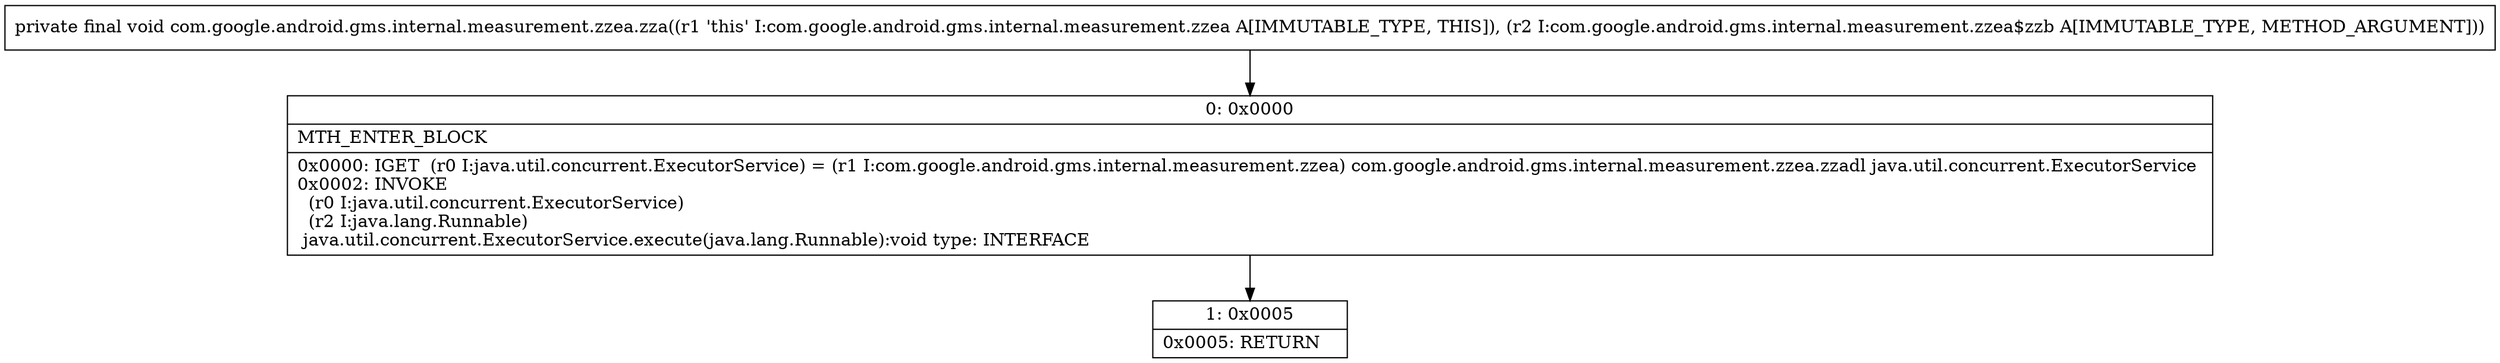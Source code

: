 digraph "CFG forcom.google.android.gms.internal.measurement.zzea.zza(Lcom\/google\/android\/gms\/internal\/measurement\/zzea$zzb;)V" {
Node_0 [shape=record,label="{0\:\ 0x0000|MTH_ENTER_BLOCK\l|0x0000: IGET  (r0 I:java.util.concurrent.ExecutorService) = (r1 I:com.google.android.gms.internal.measurement.zzea) com.google.android.gms.internal.measurement.zzea.zzadl java.util.concurrent.ExecutorService \l0x0002: INVOKE  \l  (r0 I:java.util.concurrent.ExecutorService)\l  (r2 I:java.lang.Runnable)\l java.util.concurrent.ExecutorService.execute(java.lang.Runnable):void type: INTERFACE \l}"];
Node_1 [shape=record,label="{1\:\ 0x0005|0x0005: RETURN   \l}"];
MethodNode[shape=record,label="{private final void com.google.android.gms.internal.measurement.zzea.zza((r1 'this' I:com.google.android.gms.internal.measurement.zzea A[IMMUTABLE_TYPE, THIS]), (r2 I:com.google.android.gms.internal.measurement.zzea$zzb A[IMMUTABLE_TYPE, METHOD_ARGUMENT])) }"];
MethodNode -> Node_0;
Node_0 -> Node_1;
}

